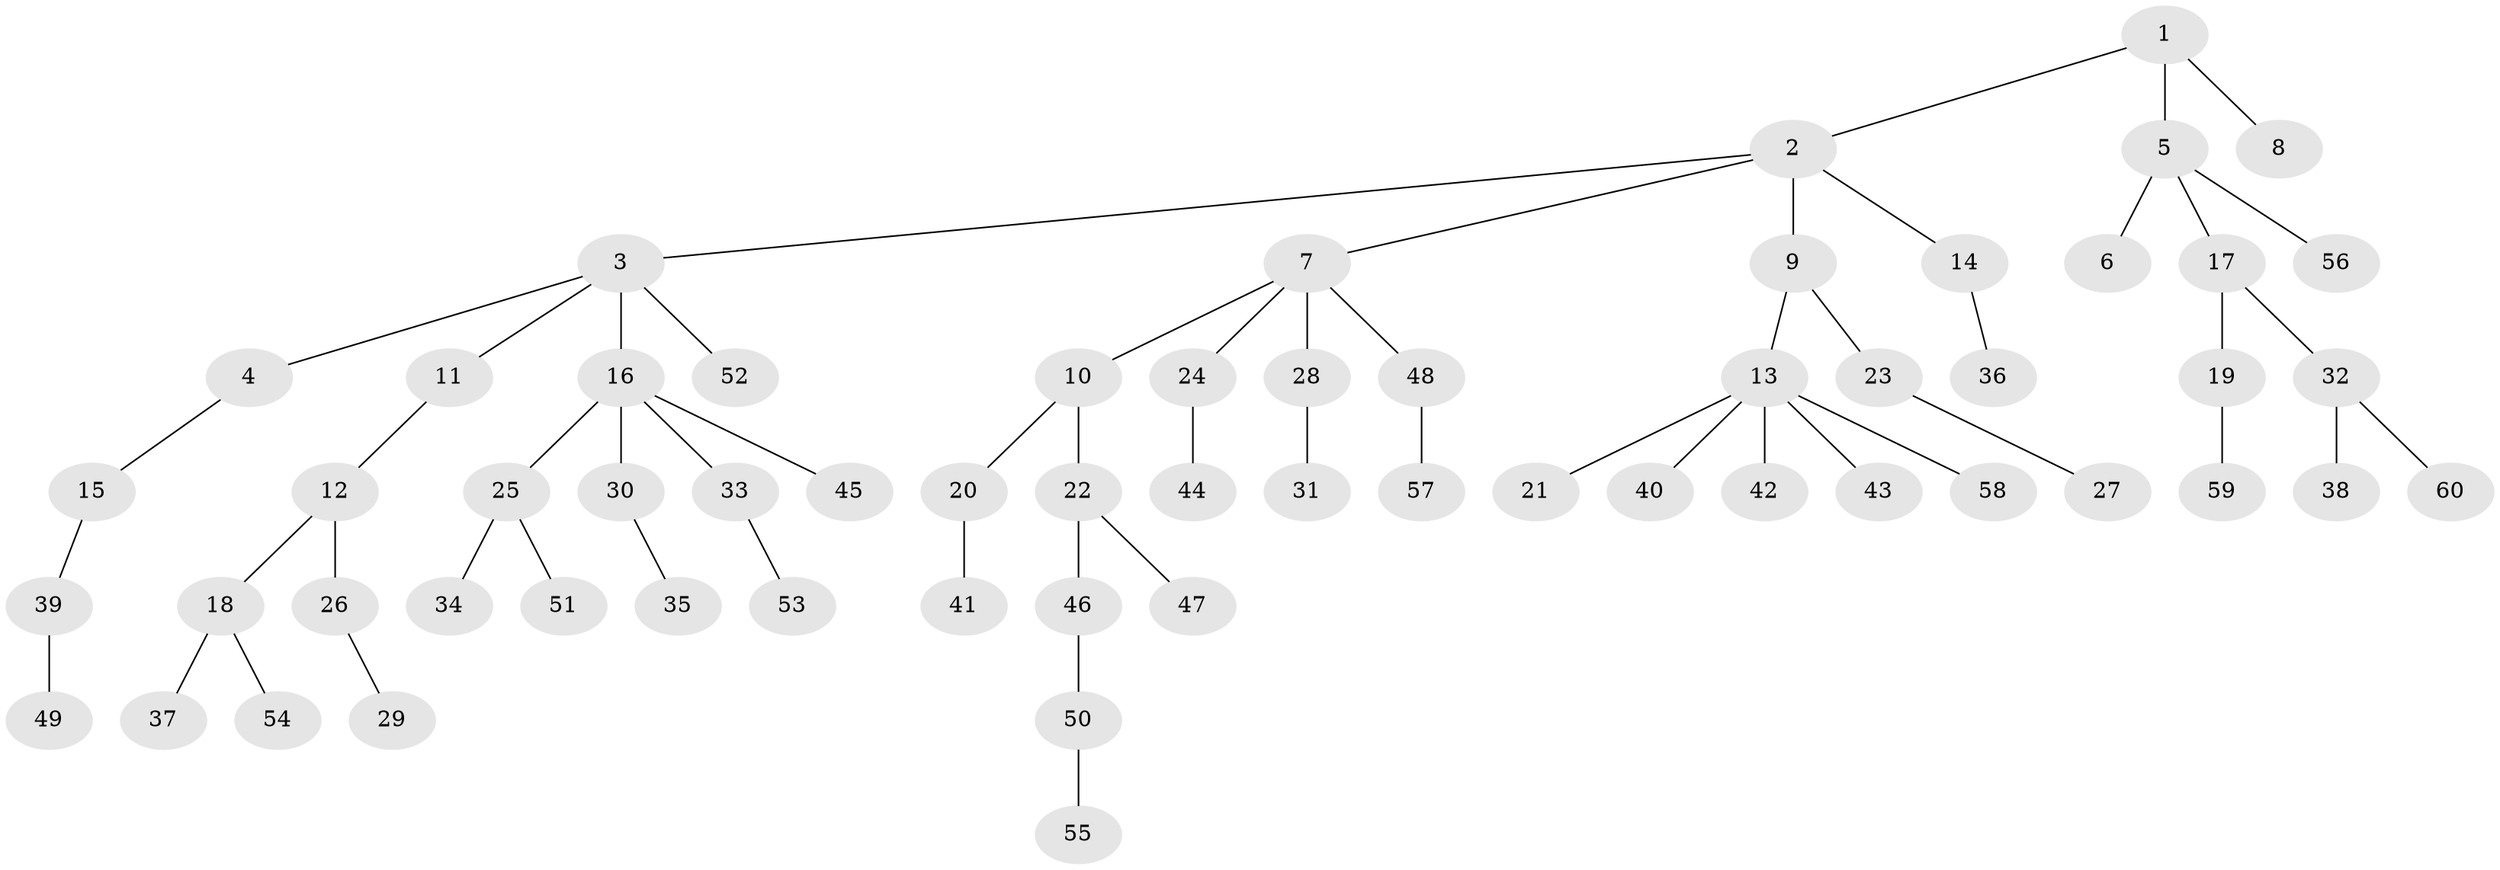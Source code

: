 // coarse degree distribution, {2: 0.1891891891891892, 5: 0.08108108108108109, 4: 0.05405405405405406, 3: 0.13513513513513514, 1: 0.5405405405405406}
// Generated by graph-tools (version 1.1) at 2025/51/03/04/25 22:51:51]
// undirected, 60 vertices, 59 edges
graph export_dot {
  node [color=gray90,style=filled];
  1;
  2;
  3;
  4;
  5;
  6;
  7;
  8;
  9;
  10;
  11;
  12;
  13;
  14;
  15;
  16;
  17;
  18;
  19;
  20;
  21;
  22;
  23;
  24;
  25;
  26;
  27;
  28;
  29;
  30;
  31;
  32;
  33;
  34;
  35;
  36;
  37;
  38;
  39;
  40;
  41;
  42;
  43;
  44;
  45;
  46;
  47;
  48;
  49;
  50;
  51;
  52;
  53;
  54;
  55;
  56;
  57;
  58;
  59;
  60;
  1 -- 2;
  1 -- 5;
  1 -- 8;
  2 -- 3;
  2 -- 7;
  2 -- 9;
  2 -- 14;
  3 -- 4;
  3 -- 11;
  3 -- 16;
  3 -- 52;
  4 -- 15;
  5 -- 6;
  5 -- 17;
  5 -- 56;
  7 -- 10;
  7 -- 24;
  7 -- 28;
  7 -- 48;
  9 -- 13;
  9 -- 23;
  10 -- 20;
  10 -- 22;
  11 -- 12;
  12 -- 18;
  12 -- 26;
  13 -- 21;
  13 -- 40;
  13 -- 42;
  13 -- 43;
  13 -- 58;
  14 -- 36;
  15 -- 39;
  16 -- 25;
  16 -- 30;
  16 -- 33;
  16 -- 45;
  17 -- 19;
  17 -- 32;
  18 -- 37;
  18 -- 54;
  19 -- 59;
  20 -- 41;
  22 -- 46;
  22 -- 47;
  23 -- 27;
  24 -- 44;
  25 -- 34;
  25 -- 51;
  26 -- 29;
  28 -- 31;
  30 -- 35;
  32 -- 38;
  32 -- 60;
  33 -- 53;
  39 -- 49;
  46 -- 50;
  48 -- 57;
  50 -- 55;
}
